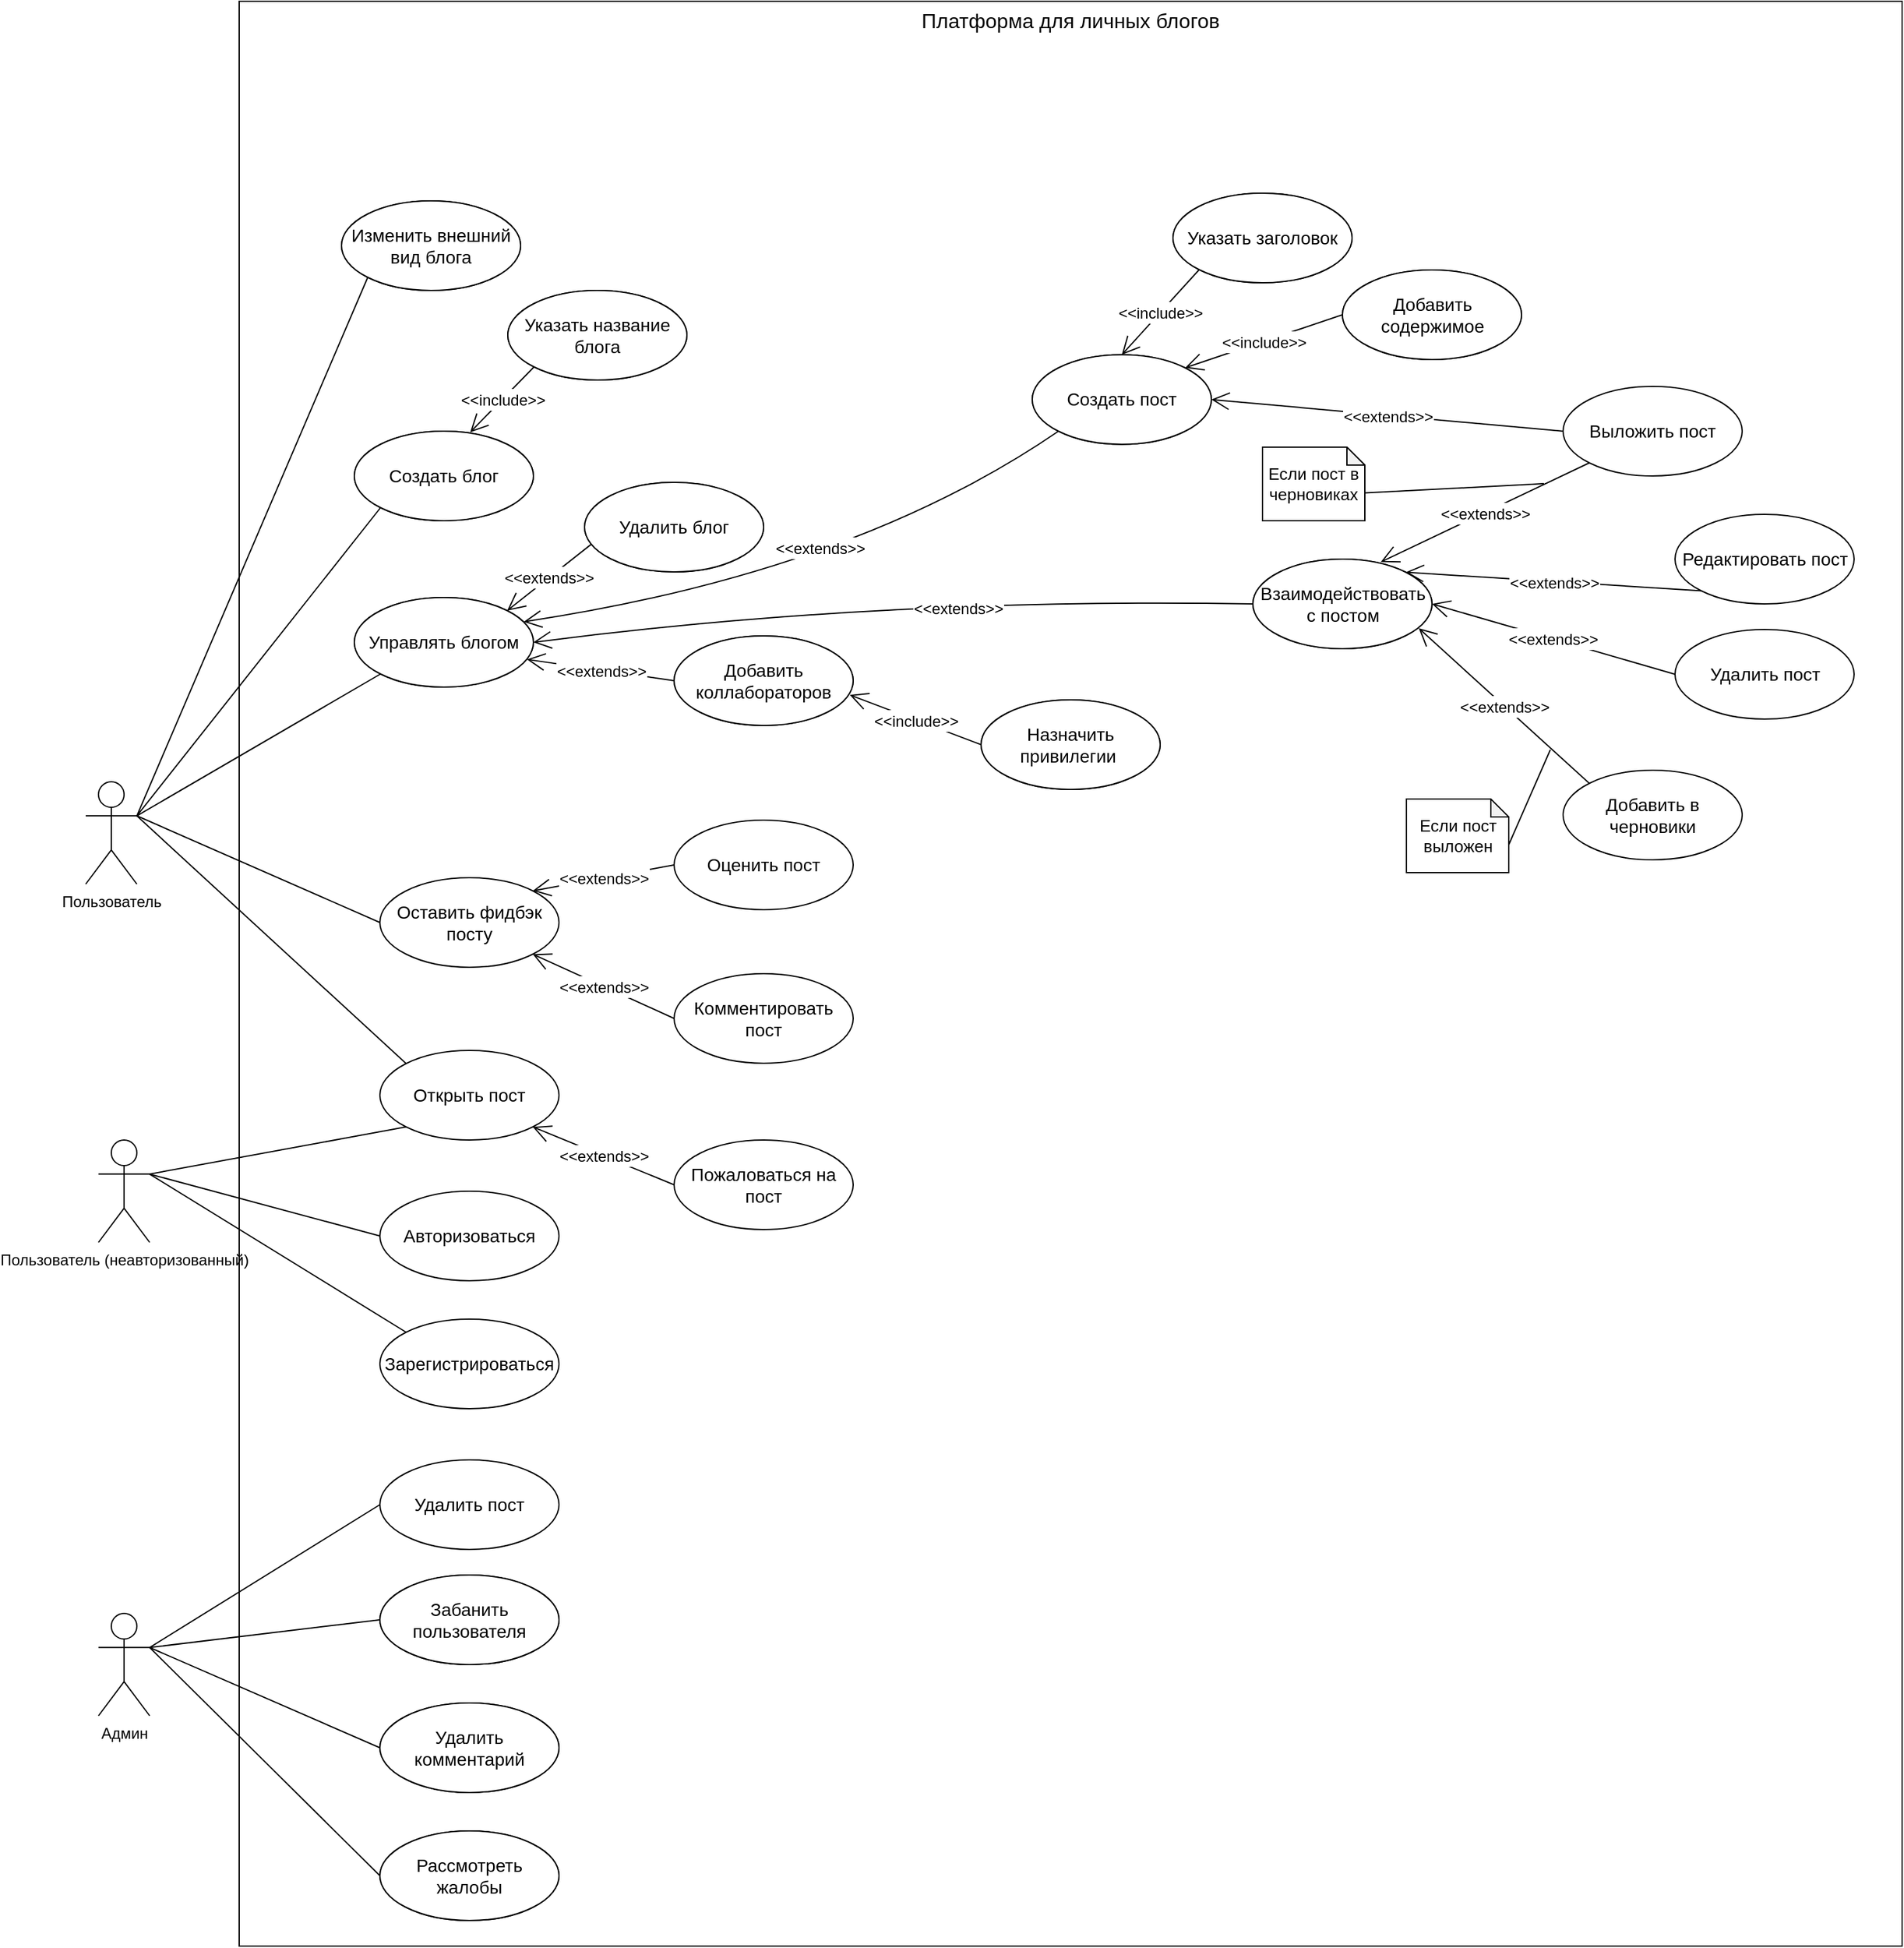 <mxfile version="20.2.3" type="device"><diagram id="Q8IX-NUKF-8a6eAY0iEJ" name="Страница 1"><mxGraphModel dx="3460" dy="2163" grid="1" gridSize="10" guides="1" tooltips="1" connect="1" arrows="1" fold="1" page="1" pageScale="1" pageWidth="2339" pageHeight="3300" math="0" shadow="0"><root><mxCell id="0"/><mxCell id="1" parent="0"/><mxCell id="hNYaOt6mg-3T-5AjuCcF-1" value="" style="rounded=0;whiteSpace=wrap;html=1;fontSize=16;" vertex="1" parent="1"><mxGeometry x="1480" y="210" width="1300" height="1520" as="geometry"/></mxCell><mxCell id="hNYaOt6mg-3T-5AjuCcF-2" value="" style="endArrow=none;html=1;fontSize=14;exitX=1;exitY=0.333;exitDx=0;exitDy=0;exitPerimeter=0;entryX=0;entryY=0.5;entryDx=0;entryDy=0;rounded=0;" edge="1" parent="1" source="hNYaOt6mg-3T-5AjuCcF-5" target="hNYaOt6mg-3T-5AjuCcF-4"><mxGeometry width="50" height="50" relative="1" as="geometry"><mxPoint x="1510" y="866.667" as="sourcePoint"/><mxPoint x="1620" y="640.0" as="targetPoint"/><Array as="points"/></mxGeometry></mxCell><mxCell id="hNYaOt6mg-3T-5AjuCcF-3" value="Пользователь" style="shape=umlActor;verticalLabelPosition=bottom;verticalAlign=top;html=1;outlineConnect=0;" vertex="1" parent="1"><mxGeometry x="1360" y="820" width="40" height="80" as="geometry"/></mxCell><mxCell id="hNYaOt6mg-3T-5AjuCcF-4" value="&lt;font style=&quot;font-size: 14px;&quot;&gt;Авторизоваться&lt;/font&gt;" style="ellipse;whiteSpace=wrap;html=1;" vertex="1" parent="1"><mxGeometry x="1590" y="1140" width="140" height="70" as="geometry"/></mxCell><mxCell id="hNYaOt6mg-3T-5AjuCcF-5" value="Пользователь (неавторизованный)" style="shape=umlActor;verticalLabelPosition=bottom;verticalAlign=top;html=1;outlineConnect=0;" vertex="1" parent="1"><mxGeometry x="1370" y="1100" width="40" height="80" as="geometry"/></mxCell><mxCell id="hNYaOt6mg-3T-5AjuCcF-6" value="Редактировать пост" style="ellipse;whiteSpace=wrap;html=1;fontSize=14;" vertex="1" parent="1"><mxGeometry x="2602.5" y="611" width="140" height="70" as="geometry"/></mxCell><mxCell id="hNYaOt6mg-3T-5AjuCcF-7" value="Удалить пост" style="ellipse;whiteSpace=wrap;html=1;fontSize=14;" vertex="1" parent="1"><mxGeometry x="2602.5" y="701" width="140" height="70" as="geometry"/></mxCell><mxCell id="hNYaOt6mg-3T-5AjuCcF-8" value="Комментировать пост" style="ellipse;whiteSpace=wrap;html=1;fontSize=14;" vertex="1" parent="1"><mxGeometry x="1820" y="970" width="140" height="70" as="geometry"/></mxCell><mxCell id="hNYaOt6mg-3T-5AjuCcF-9" value="Оставить фидбэк посту" style="ellipse;whiteSpace=wrap;html=1;fontSize=14;" vertex="1" parent="1"><mxGeometry x="1590" y="895" width="140" height="70" as="geometry"/></mxCell><mxCell id="hNYaOt6mg-3T-5AjuCcF-10" value="&lt;font style=&quot;font-size: 12px;&quot;&gt;&amp;lt;&amp;lt;extends&amp;gt;&amp;gt;&lt;/font&gt;" style="endArrow=open;endFill=1;endSize=12;html=1;fontSize=14;curved=1;entryX=1;entryY=0;entryDx=0;entryDy=0;exitX=0;exitY=0.5;exitDx=0;exitDy=0;" edge="1" parent="1" source="hNYaOt6mg-3T-5AjuCcF-29" target="hNYaOt6mg-3T-5AjuCcF-9"><mxGeometry width="160" relative="1" as="geometry"><mxPoint x="1960.0" y="895" as="sourcePoint"/><mxPoint x="1969.997" y="995.251" as="targetPoint"/></mxGeometry></mxCell><mxCell id="hNYaOt6mg-3T-5AjuCcF-11" value="&lt;font style=&quot;font-size: 12px;&quot;&gt;&amp;lt;&amp;lt;extends&amp;gt;&amp;gt;&lt;/font&gt;" style="endArrow=open;endFill=1;endSize=12;html=1;fontSize=14;curved=1;exitX=0;exitY=0.5;exitDx=0;exitDy=0;entryX=1;entryY=1;entryDx=0;entryDy=0;" edge="1" parent="1" source="hNYaOt6mg-3T-5AjuCcF-8" target="hNYaOt6mg-3T-5AjuCcF-9"><mxGeometry width="160" relative="1" as="geometry"><mxPoint x="1871.003" y="784.749" as="sourcePoint"/><mxPoint x="1820.5" y="835.0" as="targetPoint"/></mxGeometry></mxCell><mxCell id="hNYaOt6mg-3T-5AjuCcF-12" value="Открыть пост" style="ellipse;whiteSpace=wrap;html=1;fontSize=14;" vertex="1" parent="1"><mxGeometry x="1590" y="1030" width="140" height="70" as="geometry"/></mxCell><mxCell id="hNYaOt6mg-3T-5AjuCcF-13" value="" style="endArrow=none;html=1;fontSize=14;curved=1;exitX=1;exitY=0.333;exitDx=0;exitDy=0;exitPerimeter=0;entryX=0;entryY=0;entryDx=0;entryDy=0;" edge="1" parent="1" source="hNYaOt6mg-3T-5AjuCcF-3" target="hNYaOt6mg-3T-5AjuCcF-12"><mxGeometry width="50" height="50" relative="1" as="geometry"><mxPoint x="1440" y="856.667" as="sourcePoint"/><mxPoint x="1570.294" y="1030.356" as="targetPoint"/></mxGeometry></mxCell><mxCell id="hNYaOt6mg-3T-5AjuCcF-14" value="Пожаловаться на пост" style="ellipse;whiteSpace=wrap;html=1;fontSize=14;" vertex="1" parent="1"><mxGeometry x="1820" y="1100" width="140" height="70" as="geometry"/></mxCell><mxCell id="hNYaOt6mg-3T-5AjuCcF-15" value="&lt;font style=&quot;font-size: 12px;&quot;&gt;&amp;lt;&amp;lt;extends&amp;gt;&amp;gt;&lt;/font&gt;" style="endArrow=open;endFill=1;endSize=12;html=1;fontSize=14;curved=1;entryX=1;entryY=1;entryDx=0;entryDy=0;exitX=0;exitY=0.5;exitDx=0;exitDy=0;" edge="1" parent="1" source="hNYaOt6mg-3T-5AjuCcF-14" target="hNYaOt6mg-3T-5AjuCcF-12"><mxGeometry width="160" relative="1" as="geometry"><mxPoint x="1850.0" y="870.25" as="sourcePoint"/><mxPoint x="1760.0" y="900.25" as="targetPoint"/></mxGeometry></mxCell><mxCell id="hNYaOt6mg-3T-5AjuCcF-16" value="&lt;font style=&quot;font-size: 14px;&quot;&gt;Взаимодействовать со своим постом&lt;/font&gt;" style="ellipse;whiteSpace=wrap;html=1;fontSize=14;" vertex="1" parent="1"><mxGeometry x="2272.5" y="646" width="140" height="70" as="geometry"/></mxCell><mxCell id="hNYaOt6mg-3T-5AjuCcF-17" value="&lt;font style=&quot;font-size: 12px;&quot;&gt;&amp;lt;&amp;lt;extends&amp;gt;&amp;gt;&lt;/font&gt;" style="endArrow=open;endFill=1;endSize=12;html=1;fontSize=14;curved=1;exitX=0;exitY=1;exitDx=0;exitDy=0;entryX=1;entryY=0;entryDx=0;entryDy=0;" edge="1" parent="1" source="hNYaOt6mg-3T-5AjuCcF-6" target="hNYaOt6mg-3T-5AjuCcF-16"><mxGeometry width="160" relative="1" as="geometry"><mxPoint x="2809.92" y="513.18" as="sourcePoint"/><mxPoint x="2785" y="616" as="targetPoint"/></mxGeometry></mxCell><mxCell id="hNYaOt6mg-3T-5AjuCcF-18" value="&lt;font style=&quot;font-size: 12px;&quot;&gt;&amp;lt;&amp;lt;extends&amp;gt;&amp;gt;&lt;/font&gt;" style="endArrow=open;endFill=1;endSize=12;html=1;fontSize=14;curved=1;entryX=1;entryY=0.5;entryDx=0;entryDy=0;exitX=0;exitY=0.5;exitDx=0;exitDy=0;" edge="1" parent="1" source="hNYaOt6mg-3T-5AjuCcF-7" target="hNYaOt6mg-3T-5AjuCcF-16"><mxGeometry width="160" relative="1" as="geometry"><mxPoint x="2895.0" y="581.0" as="sourcePoint"/><mxPoint x="2794.497" y="626.251" as="targetPoint"/></mxGeometry></mxCell><mxCell id="hNYaOt6mg-3T-5AjuCcF-19" value="&lt;font style=&quot;font-size: 12px;&quot;&gt;&amp;lt;&amp;lt;extends&amp;gt;&amp;gt;&lt;/font&gt;" style="endArrow=open;endFill=1;endSize=12;html=1;fontSize=14;curved=1;entryX=0.714;entryY=0.033;entryDx=0;entryDy=0;entryPerimeter=0;exitX=0;exitY=1;exitDx=0;exitDy=0;" edge="1" parent="1" source="hNYaOt6mg-3T-5AjuCcF-62" target="hNYaOt6mg-3T-5AjuCcF-16"><mxGeometry width="160" relative="1" as="geometry"><mxPoint x="2712.581" y="505.536" as="sourcePoint"/><mxPoint x="2745" y="616.0" as="targetPoint"/></mxGeometry></mxCell><mxCell id="hNYaOt6mg-3T-5AjuCcF-20" value="Добавить в черновики" style="ellipse;whiteSpace=wrap;html=1;fontSize=14;" vertex="1" parent="1"><mxGeometry x="2515" y="811" width="140" height="70" as="geometry"/></mxCell><mxCell id="hNYaOt6mg-3T-5AjuCcF-21" value="&lt;font style=&quot;font-size: 12px;&quot;&gt;&amp;lt;&amp;lt;extends&amp;gt;&amp;gt;&lt;/font&gt;" style="endArrow=open;endFill=1;endSize=12;html=1;fontSize=14;curved=1;entryX=0.926;entryY=0.771;entryDx=0;entryDy=0;exitX=0;exitY=0;exitDx=0;exitDy=0;entryPerimeter=0;" edge="1" parent="1" source="hNYaOt6mg-3T-5AjuCcF-20" target="hNYaOt6mg-3T-5AjuCcF-16"><mxGeometry width="160" relative="1" as="geometry"><mxPoint x="2735.5" y="726.0" as="sourcePoint"/><mxPoint x="2594.997" y="720.749" as="targetPoint"/></mxGeometry></mxCell><mxCell id="hNYaOt6mg-3T-5AjuCcF-22" value="Создать пост" style="ellipse;whiteSpace=wrap;html=1;fontSize=14;" vertex="1" parent="1"><mxGeometry x="2100" y="486.25" width="140" height="70" as="geometry"/></mxCell><mxCell id="hNYaOt6mg-3T-5AjuCcF-23" value="&lt;font style=&quot;font-size: 13px;&quot;&gt;Если пост в черновиках&lt;/font&gt;" style="shape=note;whiteSpace=wrap;html=1;backgroundOutline=1;darkOpacity=0.05;fontSize=10;size=14;" vertex="1" parent="1"><mxGeometry x="2280" y="558.5" width="80" height="57.5" as="geometry"/></mxCell><mxCell id="hNYaOt6mg-3T-5AjuCcF-24" value="" style="endArrow=none;html=1;fontSize=13;curved=1;entryX=0;entryY=0;entryDx=80;entryDy=35.75;entryPerimeter=0;" edge="1" parent="1" target="hNYaOt6mg-3T-5AjuCcF-23"><mxGeometry width="50" height="50" relative="1" as="geometry"><mxPoint x="2500" y="587" as="sourcePoint"/><mxPoint x="2156" y="648" as="targetPoint"/></mxGeometry></mxCell><mxCell id="hNYaOt6mg-3T-5AjuCcF-25" value="&lt;font style=&quot;font-size: 13px;&quot;&gt;Если пост выложен&lt;/font&gt;" style="shape=note;whiteSpace=wrap;html=1;backgroundOutline=1;darkOpacity=0.05;fontSize=10;size=14;" vertex="1" parent="1"><mxGeometry x="2392.5" y="833.5" width="80" height="57.5" as="geometry"/></mxCell><mxCell id="hNYaOt6mg-3T-5AjuCcF-26" value="" style="endArrow=none;html=1;fontSize=13;curved=1;entryX=0;entryY=0;entryDx=80;entryDy=35.75;entryPerimeter=0;" edge="1" parent="1" target="hNYaOt6mg-3T-5AjuCcF-25"><mxGeometry width="50" height="50" relative="1" as="geometry"><mxPoint x="2505" y="795" as="sourcePoint"/><mxPoint x="2315" y="820.5" as="targetPoint"/></mxGeometry></mxCell><mxCell id="hNYaOt6mg-3T-5AjuCcF-27" value="Изменить внешний вид блога" style="ellipse;whiteSpace=wrap;html=1;fontSize=14;" vertex="1" parent="1"><mxGeometry x="1560" y="366" width="140" height="70" as="geometry"/></mxCell><mxCell id="hNYaOt6mg-3T-5AjuCcF-28" value="" style="endArrow=none;html=1;fontSize=14;curved=1;entryX=0;entryY=1;entryDx=0;entryDy=0;exitX=1;exitY=0.333;exitDx=0;exitDy=0;exitPerimeter=0;" edge="1" parent="1" source="hNYaOt6mg-3T-5AjuCcF-3" target="hNYaOt6mg-3T-5AjuCcF-27"><mxGeometry width="50" height="50" relative="1" as="geometry"><mxPoint x="1430" y="850" as="sourcePoint"/><mxPoint x="1530.503" y="549.999" as="targetPoint"/></mxGeometry></mxCell><mxCell id="hNYaOt6mg-3T-5AjuCcF-29" value="Оценить пост" style="ellipse;whiteSpace=wrap;html=1;fontSize=14;" vertex="1" parent="1"><mxGeometry x="1820" y="850" width="140" height="70" as="geometry"/></mxCell><mxCell id="hNYaOt6mg-3T-5AjuCcF-30" value="" style="endArrow=none;html=1;fontSize=14;curved=1;exitX=1;exitY=0.333;exitDx=0;exitDy=0;exitPerimeter=0;entryX=0;entryY=0.5;entryDx=0;entryDy=0;" edge="1" parent="1" source="hNYaOt6mg-3T-5AjuCcF-3" target="hNYaOt6mg-3T-5AjuCcF-9"><mxGeometry width="50" height="50" relative="1" as="geometry"><mxPoint x="1360" y="859.997" as="sourcePoint"/><mxPoint x="1720" y="983.33" as="targetPoint"/></mxGeometry></mxCell><mxCell id="hNYaOt6mg-3T-5AjuCcF-31" value="" style="endArrow=none;html=1;fontSize=14;exitX=1;exitY=0.333;exitDx=0;exitDy=0;exitPerimeter=0;entryX=0;entryY=1;entryDx=0;entryDy=0;rounded=0;" edge="1" parent="1" source="hNYaOt6mg-3T-5AjuCcF-5" target="hNYaOt6mg-3T-5AjuCcF-12"><mxGeometry width="50" height="50" relative="1" as="geometry"><mxPoint x="1460" y="1061.667" as="sourcePoint"/><mxPoint x="1690" y="1180" as="targetPoint"/><Array as="points"/></mxGeometry></mxCell><mxCell id="hNYaOt6mg-3T-5AjuCcF-32" value="Админ" style="shape=umlActor;verticalLabelPosition=bottom;verticalAlign=top;html=1;outlineConnect=0;" vertex="1" parent="1"><mxGeometry x="1370" y="1470" width="40" height="80" as="geometry"/></mxCell><mxCell id="hNYaOt6mg-3T-5AjuCcF-33" value="&lt;font style=&quot;font-size: 14px;&quot;&gt;Удалить пост&lt;/font&gt;" style="ellipse;whiteSpace=wrap;html=1;" vertex="1" parent="1"><mxGeometry x="1590" y="1350" width="140" height="70" as="geometry"/></mxCell><mxCell id="hNYaOt6mg-3T-5AjuCcF-34" value="&lt;font style=&quot;font-size: 14px;&quot;&gt;Зарегистрироваться&lt;/font&gt;" style="ellipse;whiteSpace=wrap;html=1;" vertex="1" parent="1"><mxGeometry x="1590" y="1240" width="140" height="70" as="geometry"/></mxCell><mxCell id="hNYaOt6mg-3T-5AjuCcF-35" value="" style="endArrow=none;html=1;rounded=0;fontSize=13;entryX=1;entryY=0.333;entryDx=0;entryDy=0;entryPerimeter=0;exitX=0;exitY=0;exitDx=0;exitDy=0;" edge="1" parent="1" source="hNYaOt6mg-3T-5AjuCcF-34" target="hNYaOt6mg-3T-5AjuCcF-5"><mxGeometry width="50" height="50" relative="1" as="geometry"><mxPoint x="1150" y="1080" as="sourcePoint"/><mxPoint x="1200" y="1030" as="targetPoint"/></mxGeometry></mxCell><mxCell id="hNYaOt6mg-3T-5AjuCcF-36" value="&lt;span style=&quot;font-size: 14px;&quot;&gt;Забанить пользователя&lt;/span&gt;" style="ellipse;whiteSpace=wrap;html=1;" vertex="1" parent="1"><mxGeometry x="1590" y="1440" width="140" height="70" as="geometry"/></mxCell><mxCell id="hNYaOt6mg-3T-5AjuCcF-37" value="&lt;span style=&quot;font-size: 14px;&quot;&gt;Удалить комментарий&lt;/span&gt;" style="ellipse;whiteSpace=wrap;html=1;" vertex="1" parent="1"><mxGeometry x="1590" y="1540" width="140" height="70" as="geometry"/></mxCell><mxCell id="hNYaOt6mg-3T-5AjuCcF-38" value="&lt;span style=&quot;font-size: 14px;&quot;&gt;Рассмотреть жалобы&lt;/span&gt;" style="ellipse;whiteSpace=wrap;html=1;" vertex="1" parent="1"><mxGeometry x="1590" y="1640" width="140" height="70" as="geometry"/></mxCell><mxCell id="hNYaOt6mg-3T-5AjuCcF-39" value="" style="endArrow=none;html=1;rounded=0;fontSize=13;entryX=0;entryY=0.5;entryDx=0;entryDy=0;exitX=1;exitY=0.333;exitDx=0;exitDy=0;exitPerimeter=0;" edge="1" parent="1" source="hNYaOt6mg-3T-5AjuCcF-32" target="hNYaOt6mg-3T-5AjuCcF-33"><mxGeometry width="50" height="50" relative="1" as="geometry"><mxPoint x="1420" y="1390" as="sourcePoint"/><mxPoint x="1470" y="1340" as="targetPoint"/></mxGeometry></mxCell><mxCell id="hNYaOt6mg-3T-5AjuCcF-40" value="" style="endArrow=none;html=1;rounded=0;fontSize=13;entryX=0;entryY=0.5;entryDx=0;entryDy=0;exitX=1;exitY=0.333;exitDx=0;exitDy=0;exitPerimeter=0;" edge="1" parent="1" source="hNYaOt6mg-3T-5AjuCcF-32" target="hNYaOt6mg-3T-5AjuCcF-36"><mxGeometry width="50" height="50" relative="1" as="geometry"><mxPoint x="1450" y="1506.667" as="sourcePoint"/><mxPoint x="1580" y="1395" as="targetPoint"/></mxGeometry></mxCell><mxCell id="hNYaOt6mg-3T-5AjuCcF-41" value="" style="endArrow=none;html=1;rounded=0;fontSize=13;entryX=0;entryY=0.5;entryDx=0;entryDy=0;exitX=1;exitY=0.333;exitDx=0;exitDy=0;exitPerimeter=0;" edge="1" parent="1" source="hNYaOt6mg-3T-5AjuCcF-32" target="hNYaOt6mg-3T-5AjuCcF-37"><mxGeometry width="50" height="50" relative="1" as="geometry"><mxPoint x="1450" y="1506.667" as="sourcePoint"/><mxPoint x="1580.0" y="1485" as="targetPoint"/></mxGeometry></mxCell><mxCell id="hNYaOt6mg-3T-5AjuCcF-42" value="" style="endArrow=none;html=1;rounded=0;fontSize=13;entryX=0;entryY=0.5;entryDx=0;entryDy=0;exitX=1;exitY=0.333;exitDx=0;exitDy=0;exitPerimeter=0;" edge="1" parent="1" source="hNYaOt6mg-3T-5AjuCcF-32" target="hNYaOt6mg-3T-5AjuCcF-38"><mxGeometry width="50" height="50" relative="1" as="geometry"><mxPoint x="1450" y="1506.667" as="sourcePoint"/><mxPoint x="1580.0" y="1585" as="targetPoint"/></mxGeometry></mxCell><mxCell id="hNYaOt6mg-3T-5AjuCcF-43" value="&lt;font style=&quot;font-size: 16px;&quot;&gt;Платформа для личных блогов&lt;/font&gt;" style="text;html=1;strokeColor=none;fillColor=none;align=center;verticalAlign=middle;whiteSpace=wrap;rounded=0;fontSize=13;" vertex="1" parent="1"><mxGeometry x="1480" y="210" width="1300" height="30" as="geometry"/></mxCell><mxCell id="hNYaOt6mg-3T-5AjuCcF-44" value="Указать заголовок" style="ellipse;whiteSpace=wrap;html=1;fontSize=14;" vertex="1" parent="1"><mxGeometry x="2210" y="360" width="140" height="70" as="geometry"/></mxCell><mxCell id="hNYaOt6mg-3T-5AjuCcF-45" value="Добавить содержимое" style="ellipse;whiteSpace=wrap;html=1;fontSize=14;" vertex="1" parent="1"><mxGeometry x="2342.5" y="420" width="140" height="70" as="geometry"/></mxCell><mxCell id="hNYaOt6mg-3T-5AjuCcF-46" value="&lt;font style=&quot;font-size: 12px;&quot;&gt;&amp;lt;&amp;lt;include&amp;gt;&amp;gt;&lt;/font&gt;" style="endArrow=open;endFill=1;endSize=12;html=1;fontSize=14;curved=1;exitX=0;exitY=1;exitDx=0;exitDy=0;entryX=0.5;entryY=0;entryDx=0;entryDy=0;" edge="1" parent="1" source="hNYaOt6mg-3T-5AjuCcF-44" target="hNYaOt6mg-3T-5AjuCcF-22"><mxGeometry width="160" relative="1" as="geometry"><mxPoint x="1587.4" y="1106" as="sourcePoint"/><mxPoint x="1580" y="1156" as="targetPoint"/></mxGeometry></mxCell><mxCell id="hNYaOt6mg-3T-5AjuCcF-47" value="&lt;font style=&quot;font-size: 12px;&quot;&gt;&amp;lt;&amp;lt;include&amp;gt;&amp;gt;&lt;/font&gt;" style="endArrow=open;endFill=1;endSize=12;html=1;fontSize=14;curved=1;exitX=0;exitY=0.5;exitDx=0;exitDy=0;entryX=1;entryY=0;entryDx=0;entryDy=0;" edge="1" parent="1" source="hNYaOt6mg-3T-5AjuCcF-45" target="hNYaOt6mg-3T-5AjuCcF-22"><mxGeometry width="160" relative="1" as="geometry"><mxPoint x="1620" y="1099.75" as="sourcePoint"/><mxPoint x="1590" y="1156" as="targetPoint"/></mxGeometry></mxCell><mxCell id="hNYaOt6mg-3T-5AjuCcF-48" value="&lt;font style=&quot;font-size: 12px;&quot;&gt;&amp;lt;&amp;lt;extends&amp;gt;&amp;gt;&lt;/font&gt;" style="endArrow=open;endFill=1;endSize=12;html=1;fontSize=14;curved=1;exitX=0;exitY=0.5;exitDx=0;exitDy=0;entryX=1;entryY=0.5;entryDx=0;entryDy=0;" edge="1" parent="1" source="hNYaOt6mg-3T-5AjuCcF-62" target="hNYaOt6mg-3T-5AjuCcF-22"><mxGeometry width="160" relative="1" as="geometry"><mxPoint x="2622.581" y="421.464" as="sourcePoint"/><mxPoint x="2150" y="486.25" as="targetPoint"/></mxGeometry></mxCell><mxCell id="hNYaOt6mg-3T-5AjuCcF-49" value="Создать блог" style="ellipse;whiteSpace=wrap;html=1;fontSize=14;" vertex="1" parent="1"><mxGeometry x="1570" y="546" width="140" height="70" as="geometry"/></mxCell><mxCell id="hNYaOt6mg-3T-5AjuCcF-50" value="" style="endArrow=none;html=1;fontSize=14;curved=1;entryX=0;entryY=1;entryDx=0;entryDy=0;exitX=1;exitY=0.333;exitDx=0;exitDy=0;exitPerimeter=0;" edge="1" parent="1" source="hNYaOt6mg-3T-5AjuCcF-3" target="hNYaOt6mg-3T-5AjuCcF-49"><mxGeometry width="50" height="50" relative="1" as="geometry"><mxPoint x="1410" y="856.667" as="sourcePoint"/><mxPoint x="1600" y="665" as="targetPoint"/></mxGeometry></mxCell><mxCell id="hNYaOt6mg-3T-5AjuCcF-51" value="Указать название блога" style="ellipse;whiteSpace=wrap;html=1;fontSize=14;" vertex="1" parent="1"><mxGeometry x="1690" y="436" width="140" height="70" as="geometry"/></mxCell><mxCell id="hNYaOt6mg-3T-5AjuCcF-52" value="&lt;font style=&quot;font-size: 12px;&quot;&gt;&amp;lt;&amp;lt;include&amp;gt;&amp;gt;&lt;/font&gt;" style="endArrow=open;endFill=1;endSize=12;html=1;fontSize=14;curved=1;exitX=0;exitY=1;exitDx=0;exitDy=0;entryX=0.647;entryY=0.012;entryDx=0;entryDy=0;entryPerimeter=0;" edge="1" parent="1" source="hNYaOt6mg-3T-5AjuCcF-51" target="hNYaOt6mg-3T-5AjuCcF-49"><mxGeometry width="160" relative="1" as="geometry"><mxPoint x="1700.0" y="536" as="sourcePoint"/><mxPoint x="1577.419" y="577.714" as="targetPoint"/></mxGeometry></mxCell><mxCell id="hNYaOt6mg-3T-5AjuCcF-53" value="Добавить коллабораторов" style="ellipse;whiteSpace=wrap;html=1;fontSize=14;" vertex="1" parent="1"><mxGeometry x="1820" y="706" width="140" height="70" as="geometry"/></mxCell><mxCell id="hNYaOt6mg-3T-5AjuCcF-54" value="&lt;font style=&quot;font-size: 12px;&quot;&gt;&amp;lt;&amp;lt;extends&amp;gt;&amp;gt;&lt;/font&gt;" style="endArrow=open;endFill=1;endSize=12;html=1;fontSize=14;curved=1;entryX=0.964;entryY=0.691;entryDx=0;entryDy=0;exitX=0;exitY=0.5;exitDx=0;exitDy=0;entryPerimeter=0;" edge="1" parent="1" source="hNYaOt6mg-3T-5AjuCcF-53" target="hNYaOt6mg-3T-5AjuCcF-55"><mxGeometry width="160" relative="1" as="geometry"><mxPoint x="1998.96" y="736.46" as="sourcePoint"/><mxPoint x="1710" y="707.98" as="targetPoint"/></mxGeometry></mxCell><mxCell id="hNYaOt6mg-3T-5AjuCcF-55" value="Управлять блогом" style="ellipse;whiteSpace=wrap;html=1;fontSize=14;" vertex="1" parent="1"><mxGeometry x="1570" y="676" width="140" height="70" as="geometry"/></mxCell><mxCell id="hNYaOt6mg-3T-5AjuCcF-56" value="Назначить привилегии&amp;nbsp;" style="ellipse;whiteSpace=wrap;html=1;fontSize=14;" vertex="1" parent="1"><mxGeometry x="2060" y="756" width="140" height="70" as="geometry"/></mxCell><mxCell id="hNYaOt6mg-3T-5AjuCcF-57" value="&lt;font style=&quot;font-size: 12px;&quot;&gt;&amp;lt;&amp;lt;include&amp;gt;&amp;gt;&lt;/font&gt;" style="endArrow=open;endFill=1;endSize=12;html=1;fontSize=14;curved=1;exitX=0;exitY=0.5;exitDx=0;exitDy=0;entryX=0.981;entryY=0.659;entryDx=0;entryDy=0;entryPerimeter=0;" edge="1" parent="1" source="hNYaOt6mg-3T-5AjuCcF-56" target="hNYaOt6mg-3T-5AjuCcF-53"><mxGeometry width="160" relative="1" as="geometry"><mxPoint x="2029.42" y="705.16" as="sourcePoint"/><mxPoint x="1960" y="756" as="targetPoint"/></mxGeometry></mxCell><mxCell id="hNYaOt6mg-3T-5AjuCcF-58" value="Удалить блог" style="ellipse;whiteSpace=wrap;html=1;fontSize=14;" vertex="1" parent="1"><mxGeometry x="1750" y="586" width="140" height="70" as="geometry"/></mxCell><mxCell id="hNYaOt6mg-3T-5AjuCcF-59" value="&lt;font style=&quot;font-size: 12px;&quot;&gt;&amp;lt;&amp;lt;extends&amp;gt;&amp;gt;&lt;/font&gt;" style="endArrow=open;endFill=1;endSize=12;html=1;fontSize=14;curved=1;entryX=1;entryY=0;entryDx=0;entryDy=0;exitX=0.038;exitY=0.69;exitDx=0;exitDy=0;exitPerimeter=0;" edge="1" parent="1" source="hNYaOt6mg-3T-5AjuCcF-58" target="hNYaOt6mg-3T-5AjuCcF-55"><mxGeometry width="160" relative="1" as="geometry"><mxPoint x="1994" y="626.46" as="sourcePoint"/><mxPoint x="1700" y="614.37" as="targetPoint"/></mxGeometry></mxCell><mxCell id="hNYaOt6mg-3T-5AjuCcF-60" value="" style="endArrow=none;html=1;fontSize=14;curved=1;entryX=0;entryY=1;entryDx=0;entryDy=0;exitX=1;exitY=0.333;exitDx=0;exitDy=0;exitPerimeter=0;" edge="1" parent="1" source="hNYaOt6mg-3T-5AjuCcF-3" target="hNYaOt6mg-3T-5AjuCcF-55"><mxGeometry width="50" height="50" relative="1" as="geometry"><mxPoint x="1410" y="856.667" as="sourcePoint"/><mxPoint x="1620.503" y="-120.251" as="targetPoint"/></mxGeometry></mxCell><mxCell id="hNYaOt6mg-3T-5AjuCcF-61" value="&lt;font style=&quot;font-size: 12px;&quot;&gt;&amp;lt;&amp;lt;extends&amp;gt;&amp;gt;&lt;/font&gt;" style="endArrow=open;endFill=1;endSize=12;html=1;fontSize=14;curved=1;entryX=0.946;entryY=0.271;entryDx=0;entryDy=0;exitX=0;exitY=1;exitDx=0;exitDy=0;entryPerimeter=0;" edge="1" parent="1" source="hNYaOt6mg-3T-5AjuCcF-22" target="hNYaOt6mg-3T-5AjuCcF-55"><mxGeometry x="-0.047" y="-23" width="160" relative="1" as="geometry"><mxPoint x="1765.32" y="644.3" as="sourcePoint"/><mxPoint x="1700.005" y="696.508" as="targetPoint"/><Array as="points"><mxPoint x="1960" y="656"/></Array><mxPoint as="offset"/></mxGeometry></mxCell><mxCell id="hNYaOt6mg-3T-5AjuCcF-62" value="Выложить пост" style="ellipse;whiteSpace=wrap;html=1;fontSize=14;" vertex="1" parent="1"><mxGeometry x="2515" y="511" width="140" height="70" as="geometry"/></mxCell><mxCell id="hNYaOt6mg-3T-5AjuCcF-63" value="&lt;font style=&quot;font-size: 12px;&quot;&gt;&amp;lt;&amp;lt;extends&amp;gt;&amp;gt;&lt;/font&gt;" style="endArrow=open;endFill=1;endSize=12;html=1;fontSize=14;curved=1;entryX=1;entryY=0.5;entryDx=0;entryDy=0;exitX=0;exitY=0.5;exitDx=0;exitDy=0;" edge="1" parent="1" source="hNYaOt6mg-3T-5AjuCcF-16" target="hNYaOt6mg-3T-5AjuCcF-55"><mxGeometry x="-0.18" y="7" width="160" relative="1" as="geometry"><mxPoint x="2130.081" y="555.786" as="sourcePoint"/><mxPoint x="1717.06" y="711.06" as="targetPoint"/><Array as="points"><mxPoint x="1980" y="676"/></Array><mxPoint x="1" as="offset"/></mxGeometry></mxCell><mxCell id="hNYaOt6mg-3T-5AjuCcF-64" value="Указать заголовок" style="ellipse;whiteSpace=wrap;html=1;fontSize=14;" vertex="1" parent="1"><mxGeometry x="2210" y="360" width="140" height="70" as="geometry"/></mxCell><mxCell id="hNYaOt6mg-3T-5AjuCcF-65" value="Изменить внешний вид блога" style="ellipse;whiteSpace=wrap;html=1;fontSize=14;" vertex="1" parent="1"><mxGeometry x="1560" y="366" width="140" height="70" as="geometry"/></mxCell><mxCell id="hNYaOt6mg-3T-5AjuCcF-66" value="Указать название блога" style="ellipse;whiteSpace=wrap;html=1;fontSize=14;" vertex="1" parent="1"><mxGeometry x="1690" y="436" width="140" height="70" as="geometry"/></mxCell><mxCell id="hNYaOt6mg-3T-5AjuCcF-67" value="Создать блог" style="ellipse;whiteSpace=wrap;html=1;fontSize=14;" vertex="1" parent="1"><mxGeometry x="1570" y="546" width="140" height="70" as="geometry"/></mxCell><mxCell id="hNYaOt6mg-3T-5AjuCcF-68" value="Управлять блогом" style="ellipse;whiteSpace=wrap;html=1;fontSize=14;" vertex="1" parent="1"><mxGeometry x="1570" y="676" width="140" height="70" as="geometry"/></mxCell><mxCell id="hNYaOt6mg-3T-5AjuCcF-69" value="Удалить блог" style="ellipse;whiteSpace=wrap;html=1;fontSize=14;" vertex="1" parent="1"><mxGeometry x="1750" y="586" width="140" height="70" as="geometry"/></mxCell><mxCell id="hNYaOt6mg-3T-5AjuCcF-70" value="Добавить коллабораторов" style="ellipse;whiteSpace=wrap;html=1;fontSize=14;" vertex="1" parent="1"><mxGeometry x="1820" y="706" width="140" height="70" as="geometry"/></mxCell><mxCell id="hNYaOt6mg-3T-5AjuCcF-71" value="Создать пост" style="ellipse;whiteSpace=wrap;html=1;fontSize=14;" vertex="1" parent="1"><mxGeometry x="2100" y="486.25" width="140" height="70" as="geometry"/></mxCell><mxCell id="hNYaOt6mg-3T-5AjuCcF-72" value="Назначить привилегии&amp;nbsp;" style="ellipse;whiteSpace=wrap;html=1;fontSize=14;" vertex="1" parent="1"><mxGeometry x="2060" y="756" width="140" height="70" as="geometry"/></mxCell><mxCell id="hNYaOt6mg-3T-5AjuCcF-73" value="&lt;font style=&quot;font-size: 13px;&quot;&gt;Если пост в черновиках&lt;/font&gt;" style="shape=note;whiteSpace=wrap;html=1;backgroundOutline=1;darkOpacity=0.05;fontSize=10;size=14;" vertex="1" parent="1"><mxGeometry x="2280" y="558.5" width="80" height="57.5" as="geometry"/></mxCell><mxCell id="hNYaOt6mg-3T-5AjuCcF-74" value="&lt;font style=&quot;font-size: 14px;&quot;&gt;Взаимодействовать с постом&lt;/font&gt;" style="ellipse;whiteSpace=wrap;html=1;fontSize=14;" vertex="1" parent="1"><mxGeometry x="2272.5" y="646" width="140" height="70" as="geometry"/></mxCell><mxCell id="hNYaOt6mg-3T-5AjuCcF-75" value="Добавить содержимое" style="ellipse;whiteSpace=wrap;html=1;fontSize=14;" vertex="1" parent="1"><mxGeometry x="2342.5" y="420" width="140" height="70" as="geometry"/></mxCell><mxCell id="hNYaOt6mg-3T-5AjuCcF-76" value="&lt;span style=&quot;font-size: 14px;&quot;&gt;Рассмотреть жалобы&lt;/span&gt;" style="ellipse;whiteSpace=wrap;html=1;" vertex="1" parent="1"><mxGeometry x="1590" y="1640" width="140" height="70" as="geometry"/></mxCell><mxCell id="hNYaOt6mg-3T-5AjuCcF-77" value="&lt;span style=&quot;font-size: 14px;&quot;&gt;Удалить комментарий&lt;/span&gt;" style="ellipse;whiteSpace=wrap;html=1;" vertex="1" parent="1"><mxGeometry x="1590" y="1540" width="140" height="70" as="geometry"/></mxCell><mxCell id="hNYaOt6mg-3T-5AjuCcF-78" value="&lt;span style=&quot;font-size: 14px;&quot;&gt;Забанить пользователя&lt;/span&gt;" style="ellipse;whiteSpace=wrap;html=1;" vertex="1" parent="1"><mxGeometry x="1590" y="1440" width="140" height="70" as="geometry"/></mxCell></root></mxGraphModel></diagram></mxfile>